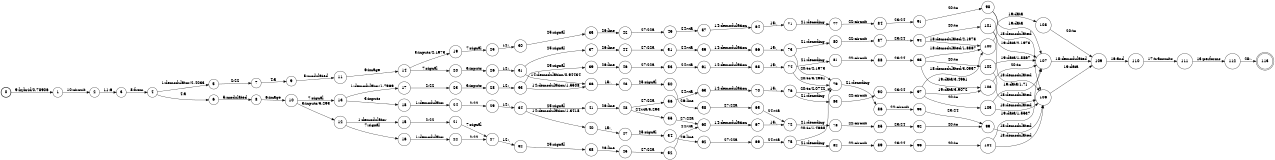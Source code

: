 digraph FST {
rankdir = LR;
size = "8.5,11";
label = "";
center = 1;
orientation = Portrait;
ranksep = "0.4";
nodesep = "0.25";
0 [label = "0", shape = circle, style = bold, fontsize = 14]
	0 -> 1 [label = "9:hybrid/0.78906", fontsize = 14];
1 [label = "1", shape = circle, style = solid, fontsize = 14]
	1 -> 2 [label = "10:circuit", fontsize = 14];
2 [label = "2", shape = circle, style = solid, fontsize = 14]
	2 -> 3 [label = "11:6", fontsize = 14];
3 [label = "3", shape = circle, style = solid, fontsize = 14]
	3 -> 4 [label = "8:from", fontsize = 14];
4 [label = "4", shape = circle, style = solid, fontsize = 14]
	4 -> 5 [label = "1:demodulator/2.4033", fontsize = 14];
	4 -> 6 [label = "4:a", fontsize = 14];
5 [label = "5", shape = circle, style = solid, fontsize = 14]
	5 -> 7 [label = "2:22", fontsize = 14];
6 [label = "6", shape = circle, style = solid, fontsize = 14]
	6 -> 8 [label = "5:modulated", fontsize = 14];
7 [label = "7", shape = circle, style = solid, fontsize = 14]
	7 -> 9 [label = "4:a", fontsize = 14];
8 [label = "8", shape = circle, style = solid, fontsize = 14]
	8 -> 10 [label = "6:image", fontsize = 14];
9 [label = "9", shape = circle, style = solid, fontsize = 14]
	9 -> 11 [label = "5:modulated", fontsize = 14];
10 [label = "10", shape = circle, style = solid, fontsize = 14]
	10 -> 12 [label = "3:inputs/5.293", fontsize = 14];
	10 -> 13 [label = "7:signal", fontsize = 14];
11 [label = "11", shape = circle, style = solid, fontsize = 14]
	11 -> 14 [label = "6:image", fontsize = 14];
12 [label = "12", shape = circle, style = solid, fontsize = 14]
	12 -> 15 [label = "1:demodulator", fontsize = 14];
	12 -> 16 [label = "7:signal", fontsize = 14];
13 [label = "13", shape = circle, style = solid, fontsize = 14]
	13 -> 17 [label = "1:demodulator/1.7969", fontsize = 14];
	13 -> 18 [label = "3:inputs", fontsize = 14];
14 [label = "14", shape = circle, style = solid, fontsize = 14]
	14 -> 19 [label = "3:inputs/2.1973", fontsize = 14];
	14 -> 20 [label = "7:signal", fontsize = 14];
15 [label = "15", shape = circle, style = solid, fontsize = 14]
	15 -> 21 [label = "2:22", fontsize = 14];
16 [label = "16", shape = circle, style = solid, fontsize = 14]
	16 -> 22 [label = "1:demodulator", fontsize = 14];
17 [label = "17", shape = circle, style = solid, fontsize = 14]
	17 -> 23 [label = "2:22", fontsize = 14];
18 [label = "18", shape = circle, style = solid, fontsize = 14]
	18 -> 24 [label = "1:demodulator", fontsize = 14];
19 [label = "19", shape = circle, style = solid, fontsize = 14]
	19 -> 25 [label = "7:signal", fontsize = 14];
20 [label = "20", shape = circle, style = solid, fontsize = 14]
	20 -> 26 [label = "3:inputs", fontsize = 14];
21 [label = "21", shape = circle, style = solid, fontsize = 14]
	21 -> 27 [label = "7:signal", fontsize = 14];
22 [label = "22", shape = circle, style = solid, fontsize = 14]
	22 -> 27 [label = "2:22", fontsize = 14];
23 [label = "23", shape = circle, style = solid, fontsize = 14]
	23 -> 28 [label = "3:inputs", fontsize = 14];
24 [label = "24", shape = circle, style = solid, fontsize = 14]
	24 -> 29 [label = "2:22", fontsize = 14];
25 [label = "25", shape = circle, style = solid, fontsize = 14]
	25 -> 30 [label = "12:,", fontsize = 14];
26 [label = "26", shape = circle, style = solid, fontsize = 14]
	26 -> 31 [label = "12:,", fontsize = 14];
27 [label = "27", shape = circle, style = solid, fontsize = 14]
	27 -> 32 [label = "12:,", fontsize = 14];
28 [label = "28", shape = circle, style = solid, fontsize = 14]
	28 -> 33 [label = "12:,", fontsize = 14];
29 [label = "29", shape = circle, style = solid, fontsize = 14]
	29 -> 34 [label = "12:,", fontsize = 14];
30 [label = "30", shape = circle, style = solid, fontsize = 14]
	30 -> 35 [label = "25:signal", fontsize = 14];
31 [label = "31", shape = circle, style = solid, fontsize = 14]
	31 -> 37 [label = "25:signal", fontsize = 14];
	31 -> 36 [label = "14:demodulation/0.94434", fontsize = 14];
32 [label = "32", shape = circle, style = solid, fontsize = 14]
	32 -> 38 [label = "25:signal", fontsize = 14];
33 [label = "33", shape = circle, style = solid, fontsize = 14]
	33 -> 39 [label = "25:signal", fontsize = 14];
	33 -> 36 [label = "14:demodulation/1.5508", fontsize = 14];
34 [label = "34", shape = circle, style = solid, fontsize = 14]
	34 -> 41 [label = "25:signal", fontsize = 14];
	34 -> 40 [label = "14:demodulation/1.3418", fontsize = 14];
35 [label = "35", shape = circle, style = solid, fontsize = 14]
	35 -> 42 [label = "26:line", fontsize = 14];
36 [label = "36", shape = circle, style = solid, fontsize = 14]
	36 -> 43 [label = "15:,", fontsize = 14];
37 [label = "37", shape = circle, style = solid, fontsize = 14]
	37 -> 44 [label = "26:line", fontsize = 14];
38 [label = "38", shape = circle, style = solid, fontsize = 14]
	38 -> 45 [label = "26:line", fontsize = 14];
39 [label = "39", shape = circle, style = solid, fontsize = 14]
	39 -> 46 [label = "26:line", fontsize = 14];
40 [label = "40", shape = circle, style = solid, fontsize = 14]
	40 -> 47 [label = "15:,", fontsize = 14];
41 [label = "41", shape = circle, style = solid, fontsize = 14]
	41 -> 48 [label = "26:line", fontsize = 14];
42 [label = "42", shape = circle, style = solid, fontsize = 14]
	42 -> 49 [label = "27:22a", fontsize = 14];
43 [label = "43", shape = circle, style = solid, fontsize = 14]
	43 -> 50 [label = "25:signal", fontsize = 14];
44 [label = "44", shape = circle, style = solid, fontsize = 14]
	44 -> 51 [label = "27:22a", fontsize = 14];
45 [label = "45", shape = circle, style = solid, fontsize = 14]
	45 -> 52 [label = "27:22a", fontsize = 14];
46 [label = "46", shape = circle, style = solid, fontsize = 14]
	46 -> 53 [label = "27:22a", fontsize = 14];
47 [label = "47", shape = circle, style = solid, fontsize = 14]
	47 -> 54 [label = "25:signal", fontsize = 14];
48 [label = "48", shape = circle, style = solid, fontsize = 14]
	48 -> 55 [label = "24:via/5.293", fontsize = 14];
	48 -> 56 [label = "27:22a", fontsize = 14];
49 [label = "49", shape = circle, style = solid, fontsize = 14]
	49 -> 57 [label = "24:via", fontsize = 14];
50 [label = "50", shape = circle, style = solid, fontsize = 14]
	50 -> 58 [label = "26:line", fontsize = 14];
51 [label = "51", shape = circle, style = solid, fontsize = 14]
	51 -> 59 [label = "24:via", fontsize = 14];
52 [label = "52", shape = circle, style = solid, fontsize = 14]
	52 -> 60 [label = "24:via", fontsize = 14];
53 [label = "53", shape = circle, style = solid, fontsize = 14]
	53 -> 61 [label = "24:via", fontsize = 14];
54 [label = "54", shape = circle, style = solid, fontsize = 14]
	54 -> 62 [label = "26:line", fontsize = 14];
55 [label = "55", shape = circle, style = solid, fontsize = 14]
	55 -> 60 [label = "27:22a", fontsize = 14];
56 [label = "56", shape = circle, style = solid, fontsize = 14]
	56 -> 63 [label = "24:via", fontsize = 14];
57 [label = "57", shape = circle, style = solid, fontsize = 14]
	57 -> 64 [label = "14:demodulation", fontsize = 14];
58 [label = "58", shape = circle, style = solid, fontsize = 14]
	58 -> 65 [label = "27:22a", fontsize = 14];
59 [label = "59", shape = circle, style = solid, fontsize = 14]
	59 -> 66 [label = "14:demodulation", fontsize = 14];
60 [label = "60", shape = circle, style = solid, fontsize = 14]
	60 -> 67 [label = "14:demodulation", fontsize = 14];
61 [label = "61", shape = circle, style = solid, fontsize = 14]
	61 -> 68 [label = "14:demodulation", fontsize = 14];
62 [label = "62", shape = circle, style = solid, fontsize = 14]
	62 -> 69 [label = "27:22a", fontsize = 14];
63 [label = "63", shape = circle, style = solid, fontsize = 14]
	63 -> 70 [label = "14:demodulation", fontsize = 14];
64 [label = "64", shape = circle, style = solid, fontsize = 14]
	64 -> 71 [label = "15:,", fontsize = 14];
65 [label = "65", shape = circle, style = solid, fontsize = 14]
	65 -> 72 [label = "24:via", fontsize = 14];
66 [label = "66", shape = circle, style = solid, fontsize = 14]
	66 -> 73 [label = "15:,", fontsize = 14];
67 [label = "67", shape = circle, style = solid, fontsize = 14]
	67 -> 72 [label = "15:,", fontsize = 14];
68 [label = "68", shape = circle, style = solid, fontsize = 14]
	68 -> 74 [label = "15:,", fontsize = 14];
69 [label = "69", shape = circle, style = solid, fontsize = 14]
	69 -> 75 [label = "24:via", fontsize = 14];
70 [label = "70", shape = circle, style = solid, fontsize = 14]
	70 -> 76 [label = "15:,", fontsize = 14];
71 [label = "71", shape = circle, style = solid, fontsize = 14]
	71 -> 77 [label = "21:decoding", fontsize = 14];
72 [label = "72", shape = circle, style = solid, fontsize = 14]
	72 -> 78 [label = "21:decoding", fontsize = 14];
73 [label = "73", shape = circle, style = solid, fontsize = 14]
	73 -> 79 [label = "20:to/2.1973", fontsize = 14];
	73 -> 80 [label = "21:decoding", fontsize = 14];
74 [label = "74", shape = circle, style = solid, fontsize = 14]
	74 -> 79 [label = "20:to/3.4961", fontsize = 14];
	74 -> 81 [label = "21:decoding", fontsize = 14];
75 [label = "75", shape = circle, style = solid, fontsize = 14]
	75 -> 79 [label = "20:to/1.4668", fontsize = 14];
	75 -> 82 [label = "21:decoding", fontsize = 14];
76 [label = "76", shape = circle, style = solid, fontsize = 14]
	76 -> 79 [label = "20:to/2.0742", fontsize = 14];
	76 -> 83 [label = "21:decoding", fontsize = 14];
77 [label = "77", shape = circle, style = solid, fontsize = 14]
	77 -> 84 [label = "22:circuit", fontsize = 14];
78 [label = "78", shape = circle, style = solid, fontsize = 14]
	78 -> 85 [label = "22:circuit", fontsize = 14];
79 [label = "79", shape = circle, style = solid, fontsize = 14]
	79 -> 86 [label = "21:decoding", fontsize = 14];
80 [label = "80", shape = circle, style = solid, fontsize = 14]
	80 -> 87 [label = "22:circuit", fontsize = 14];
81 [label = "81", shape = circle, style = solid, fontsize = 14]
	81 -> 88 [label = "22:circuit", fontsize = 14];
82 [label = "82", shape = circle, style = solid, fontsize = 14]
	82 -> 89 [label = "22:circuit", fontsize = 14];
83 [label = "83", shape = circle, style = solid, fontsize = 14]
	83 -> 90 [label = "22:circuit", fontsize = 14];
84 [label = "84", shape = circle, style = solid, fontsize = 14]
	84 -> 91 [label = "23:24", fontsize = 14];
85 [label = "85", shape = circle, style = solid, fontsize = 14]
	85 -> 92 [label = "23:24", fontsize = 14];
86 [label = "86", shape = circle, style = solid, fontsize = 14]
	86 -> 93 [label = "22:circuit", fontsize = 14];
87 [label = "87", shape = circle, style = solid, fontsize = 14]
	87 -> 94 [label = "23:24", fontsize = 14];
88 [label = "88", shape = circle, style = solid, fontsize = 14]
	88 -> 95 [label = "23:24", fontsize = 14];
89 [label = "89", shape = circle, style = solid, fontsize = 14]
	89 -> 96 [label = "23:24", fontsize = 14];
90 [label = "90", shape = circle, style = solid, fontsize = 14]
	90 -> 97 [label = "23:24", fontsize = 14];
91 [label = "91", shape = circle, style = solid, fontsize = 14]
	91 -> 98 [label = "20:to", fontsize = 14];
92 [label = "92", shape = circle, style = solid, fontsize = 14]
	92 -> 99 [label = "20:to", fontsize = 14];
93 [label = "93", shape = circle, style = solid, fontsize = 14]
	93 -> 99 [label = "23:24", fontsize = 14];
94 [label = "94", shape = circle, style = solid, fontsize = 14]
	94 -> 100 [label = "18:demodulated/2.1973", fontsize = 14];
	94 -> 101 [label = "20:to", fontsize = 14];
95 [label = "95", shape = circle, style = solid, fontsize = 14]
	95 -> 100 [label = "18:demodulated/1.8867", fontsize = 14];
	95 -> 103 [label = "19:data/3.4961", fontsize = 14];
	95 -> 102 [label = "20:to", fontsize = 14];
96 [label = "96", shape = circle, style = solid, fontsize = 14]
	96 -> 104 [label = "20:to", fontsize = 14];
97 [label = "97", shape = circle, style = solid, fontsize = 14]
	97 -> 100 [label = "18:demodulated/3.0957", fontsize = 14];
	97 -> 103 [label = "19:data/3.9072", fontsize = 14];
	97 -> 105 [label = "20:to", fontsize = 14];
98 [label = "98", shape = circle, style = solid, fontsize = 14]
	98 -> 106 [label = "18:demodulated", fontsize = 14];
	98 -> 107 [label = "19:data", fontsize = 14];
99 [label = "99", shape = circle, style = solid, fontsize = 14]
	99 -> 106 [label = "18:demodulated", fontsize = 14];
100 [label = "100", shape = circle, style = solid, fontsize = 14]
	100 -> 108 [label = "19:data", fontsize = 14];
101 [label = "101", shape = circle, style = solid, fontsize = 14]
	101 -> 106 [label = "18:demodulated", fontsize = 14];
	101 -> 107 [label = "19:data/2.1973", fontsize = 14];
102 [label = "102", shape = circle, style = solid, fontsize = 14]
	102 -> 106 [label = "18:demodulated", fontsize = 14];
	102 -> 107 [label = "19:data/1.8867", fontsize = 14];
103 [label = "103", shape = circle, style = solid, fontsize = 14]
	103 -> 107 [label = "20:to", fontsize = 14];
104 [label = "104", shape = circle, style = solid, fontsize = 14]
	104 -> 106 [label = "18:demodulated", fontsize = 14];
	104 -> 107 [label = "19:data/1.5537", fontsize = 14];
105 [label = "105", shape = circle, style = solid, fontsize = 14]
	105 -> 106 [label = "18:demodulated", fontsize = 14];
	105 -> 107 [label = "19:data/1.71", fontsize = 14];
106 [label = "106", shape = circle, style = solid, fontsize = 14]
	106 -> 109 [label = "19:data", fontsize = 14];
107 [label = "107", shape = circle, style = solid, fontsize = 14]
	107 -> 109 [label = "18:demodulated", fontsize = 14];
108 [label = "108", shape = circle, style = solid, fontsize = 14]
	108 -> 109 [label = "20:to", fontsize = 14];
109 [label = "109", shape = circle, style = solid, fontsize = 14]
	109 -> 110 [label = "16:and", fontsize = 14];
110 [label = "110", shape = circle, style = solid, fontsize = 14]
	110 -> 111 [label = "17:transmits", fontsize = 14];
111 [label = "111", shape = circle, style = solid, fontsize = 14]
	111 -> 112 [label = "13:performs", fontsize = 14];
112 [label = "112", shape = circle, style = solid, fontsize = 14]
	112 -> 113 [label = "28:.", fontsize = 14];
113 [label = "113", shape = doublecircle, style = solid, fontsize = 14]
}
